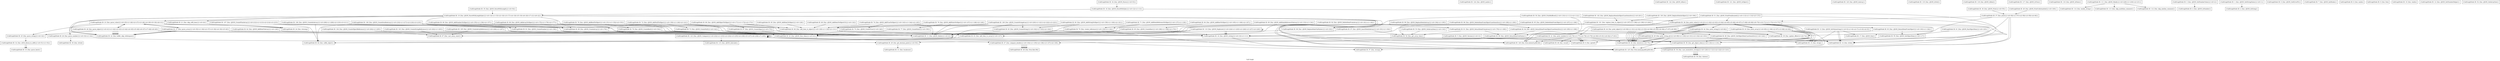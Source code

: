 digraph "Call Graph" {
	label="Call Graph";

	Node0x5561e6f81940 [shape=record,shape=Mrecord,label="{CallGraphNode ID: 126 \{fun: llvm.memset.p0i8.i64\}}"];
	Node0x5561e6f81860 [shape=record,shape=Mrecord,label="{CallGraphNode ID: 125 \{fun: llvm.memcpy.p0i8.p0i8.i64\}}"];
	Node0x5561e6f81780 [shape=record,shape=box,label="{CallGraphNode ID: 124 \{fun: cJSON_malloc\}}"];
	Node0x5561e6f816a0 [shape=record,shape=box,label="{CallGraphNode ID: 123 \{fun: cJSON_Compare\}|{<s0>232|<s1>233|<s2>234|<s3>235|<s4>236|<s5>237|<s6>238|<s7>239}}"];
	Node0x5561e6f816a0:s0 -> Node0x5561e6f80fa0[color=black];
	Node0x5561e6f816a0:s1 -> Node0x5561e6f7c9a0[color=black];
	Node0x5561e6f816a0:s2 -> Node0x5561e6f7d260[color=black];
	Node0x5561e6f816a0:s3 -> Node0x5561e6f816a0[color=black];
	Node0x5561e6f816a0:s4 -> Node0x5561e6f7d180[color=black];
	Node0x5561e6f816a0:s5 -> Node0x5561e6f816a0[color=black];
	Node0x5561e6f816a0:s6 -> Node0x5561e6f7d180[color=black];
	Node0x5561e6f816a0:s7 -> Node0x5561e6f816a0[color=black];
	Node0x5561e6f815c0 [shape=record,shape=box,label="{CallGraphNode ID: 122 \{fun: cJSON_IsRaw\}}"];
	Node0x5561e6f814e0 [shape=record,shape=box,label="{CallGraphNode ID: 121 \{fun: cJSON_IsObject\}}"];
	Node0x5561e6f81400 [shape=record,shape=box,label="{CallGraphNode ID: 120 \{fun: cJSON_IsArray\}}"];
	Node0x5561e6f81320 [shape=record,shape=box,label="{CallGraphNode ID: 119 \{fun: cJSON_IsNull\}}"];
	Node0x5561e6f81240 [shape=record,shape=box,label="{CallGraphNode ID: 118 \{fun: cJSON_IsBool\}}"];
	Node0x5561e6f81160 [shape=record,shape=box,label="{CallGraphNode ID: 117 \{fun: cJSON_IsTrue\}}"];
	Node0x5561e6f81080 [shape=record,shape=box,label="{CallGraphNode ID: 116 \{fun: cJSON_IsFalse\}}"];
	Node0x5561e6f80fa0 [shape=record,shape=box,label="{CallGraphNode ID: 115 \{fun: cJSON_IsInvalid\}}"];
	Node0x5561e6f80ec0 [shape=record,shape=box,label="{CallGraphNode ID: 114 \{fun: minify_string\}}"];
	Node0x5561e6f80de0 [shape=record,shape=box,label="{CallGraphNode ID: 113 \{fun: skip_multiline_comment\}}"];
	Node0x5561e6f80d00 [shape=record,shape=box,label="{CallGraphNode ID: 112 \{fun: skip_oneline_comment\}}"];
	Node0x5561e6f80c20 [shape=record,shape=box,label="{CallGraphNode ID: 111 \{fun: cJSON_Minify\}|{<s0>229|<s1>230|<s2>231}}"];
	Node0x5561e6f80c20:s0 -> Node0x5561e6f80d00[color=black];
	Node0x5561e6f80c20:s1 -> Node0x5561e6f80de0[color=black];
	Node0x5561e6f80c20:s2 -> Node0x5561e6f80ec0[color=black];
	Node0x5561e6f80b40 [shape=record,shape=box,label="{CallGraphNode ID: 110 \{fun: cJSON_Duplicate\}|{<s0>224|<s1>225|<s2>226|<s3>227|<s4>228}}"];
	Node0x5561e6f80b40:s0 -> Node0x5561e6f7b200[color=black];
	Node0x5561e6f80b40:s1 -> Node0x5561e6f7ac20[color=black];
	Node0x5561e6f80b40:s2 -> Node0x5561e6f7ac20[color=black];
	Node0x5561e6f80b40:s3 -> Node0x5561e6f80b40[color=black];
	Node0x5561e6f80b40:s4 -> Node0x5561e6f7a7c0[color=black];
	Node0x5561e6f80a60 [shape=record,shape=box,label="{CallGraphNode ID: 109 \{fun: cJSON_CreateStringArray\}|{<s0>220|<s1>221|<s2>222|<s3>223}}"];
	Node0x5561e6f80a60:s0 -> Node0x5561e6f7f8e0[color=black];
	Node0x5561e6f80a60:s1 -> Node0x5561e6f7f3a0[color=black];
	Node0x5561e6f80a60:s2 -> Node0x5561e6f7a7c0[color=black];
	Node0x5561e6f80a60:s3 -> Node0x5561e6f7d880[color=black];
	Node0x5561e6f80980 [shape=record,shape=box,label="{CallGraphNode ID: 108 \{fun: cJSON_CreateDoubleArray\}|{<s0>216|<s1>217|<s2>218|<s3>219}}"];
	Node0x5561e6f80980:s0 -> Node0x5561e6f7f8e0[color=black];
	Node0x5561e6f80980:s1 -> Node0x5561e6f7f1e0[color=black];
	Node0x5561e6f80980:s2 -> Node0x5561e6f7a7c0[color=black];
	Node0x5561e6f80980:s3 -> Node0x5561e6f7d880[color=black];
	Node0x5561e6f808a0 [shape=record,shape=box,label="{CallGraphNode ID: 107 \{fun: cJSON_CreateFloatArray\}|{<s0>212|<s1>213|<s2>214|<s3>215}}"];
	Node0x5561e6f808a0:s0 -> Node0x5561e6f7f8e0[color=black];
	Node0x5561e6f808a0:s1 -> Node0x5561e6f7f1e0[color=black];
	Node0x5561e6f808a0:s2 -> Node0x5561e6f7a7c0[color=black];
	Node0x5561e6f808a0:s3 -> Node0x5561e6f7d880[color=black];
	Node0x5561e6f807c0 [shape=record,shape=box,label="{CallGraphNode ID: 106 \{fun: cJSON_CreateIntArray\}|{<s0>208|<s1>209|<s2>210|<s3>211}}"];
	Node0x5561e6f807c0:s0 -> Node0x5561e6f7f8e0[color=black];
	Node0x5561e6f807c0:s1 -> Node0x5561e6f7f1e0[color=black];
	Node0x5561e6f807c0:s2 -> Node0x5561e6f7a7c0[color=black];
	Node0x5561e6f807c0:s3 -> Node0x5561e6f7d880[color=black];
	Node0x5561e6f806e0 [shape=record,shape=box,label="{CallGraphNode ID: 105 \{fun: cJSON_CreateArrayReference\}|{<s0>206|<s1>207}}"];
	Node0x5561e6f806e0:s0 -> Node0x5561e6f7b200[color=black];
	Node0x5561e6f806e0:s1 -> Node0x5561e6f7db20[color=black];
	Node0x5561e6f80600 [shape=record,shape=box,label="{CallGraphNode ID: 104 \{fun: cJSON_CreateObjectReference\}|{<s0>204|<s1>205}}"];
	Node0x5561e6f80600:s0 -> Node0x5561e6f7b200[color=black];
	Node0x5561e6f80600:s1 -> Node0x5561e6f7db20[color=black];
	Node0x5561e6f80520 [shape=record,shape=box,label="{CallGraphNode ID: 103 \{fun: cJSON_CreateStringReference\}|{<s0>202|<s1>203}}"];
	Node0x5561e6f80520:s0 -> Node0x5561e6f7b200[color=black];
	Node0x5561e6f80520:s1 -> Node0x5561e6f7db20[color=black];
	Node0x5561e6f80440 [shape=record,shape=box,label="{CallGraphNode ID: 102 \{fun: cJSON_ReplaceItemInObjectCaseSensitive\}|{<s0>201}}"];
	Node0x5561e6f80440:s0 -> Node0x5561e6f80360[color=black];
	Node0x5561e6f80360 [shape=record,shape=box,label="{CallGraphNode ID: 101 \{fun: replace_item_in_object\}|{<s0>197|<s1>198|<s2>199|<s3>200}}"];
	Node0x5561e6f80360:s0 -> Node0x5561e6f7af60[color=black];
	Node0x5561e6f80360:s1 -> Node0x5561e6f7ac20[color=black];
	Node0x5561e6f80360:s2 -> Node0x5561e6f7d180[color=black];
	Node0x5561e6f80360:s3 -> Node0x5561e6f800c0[color=black];
	Node0x5561e6f80280 [shape=record,shape=box,label="{CallGraphNode ID: 100 \{fun: cJSON_ReplaceItemInObject\}|{<s0>196}}"];
	Node0x5561e6f80280:s0 -> Node0x5561e6f80360[color=black];
	Node0x5561e6f801a0 [shape=record,shape=box,label="{CallGraphNode ID: 99 \{fun: cJSON_ReplaceItemInArray\}|{<s0>194|<s1>195}}"];
	Node0x5561e6f801a0:s0 -> Node0x5561e6f7cfc0[color=black];
	Node0x5561e6f801a0:s1 -> Node0x5561e6f800c0[color=black];
	Node0x5561e6f800c0 [shape=record,shape=box,label="{CallGraphNode ID: 98 \{fun: cJSON_ReplaceItemViaPointer\}|{<s0>193}}"];
	Node0x5561e6f800c0:s0 -> Node0x5561e6f7a7c0[color=black];
	Node0x5561e6f7ffe0 [shape=record,shape=box,label="{CallGraphNode ID: 97 \{fun: cJSON_InsertItemInArray\}|{<s0>191|<s1>192}}"];
	Node0x5561e6f7ffe0:s0 -> Node0x5561e6f7cfc0[color=black];
	Node0x5561e6f7ffe0:s1 -> Node0x5561e6f7d7a0[color=black];
	Node0x5561e6f7ff00 [shape=record,shape=box,label="{CallGraphNode ID: 96 \{fun: cJSON_DeleteItemFromObjectCaseSensitive\}|{<s0>189|<s1>190}}"];
	Node0x5561e6f7ff00:s0 -> Node0x5561e6f7fd40[color=black];
	Node0x5561e6f7ff00:s1 -> Node0x5561e6f7a7c0[color=black];
	Node0x5561e6f7fe20 [shape=record,shape=box,label="{CallGraphNode ID: 95 \{fun: cJSON_DeleteItemFromObject\}|{<s0>187|<s1>188}}"];
	Node0x5561e6f7fe20:s0 -> Node0x5561e6f7fc60[color=black];
	Node0x5561e6f7fe20:s1 -> Node0x5561e6f7a7c0[color=black];
	Node0x5561e6f7fd40 [shape=record,shape=box,label="{CallGraphNode ID: 94 \{fun: cJSON_DetachItemFromObjectCaseSensitive\}|{<s0>185|<s1>186}}"];
	Node0x5561e6f7fd40:s0 -> Node0x5561e6f7d500[color=black];
	Node0x5561e6f7fd40:s1 -> Node0x5561e6f7f9c0[color=black];
	Node0x5561e6f7fc60 [shape=record,shape=box,label="{CallGraphNode ID: 93 \{fun: cJSON_DetachItemFromObject\}|{<s0>183|<s1>184}}"];
	Node0x5561e6f7fc60:s0 -> Node0x5561e6f7d0a0[color=black];
	Node0x5561e6f7fc60:s1 -> Node0x5561e6f7f9c0[color=black];
	Node0x5561e6f7fb80 [shape=record,shape=box,label="{CallGraphNode ID: 92 \{fun: cJSON_DeleteItemFromArray\}|{<s0>181|<s1>182}}"];
	Node0x5561e6f7fb80:s0 -> Node0x5561e6f7faa0[color=black];
	Node0x5561e6f7fb80:s1 -> Node0x5561e6f7a7c0[color=black];
	Node0x5561e6f7faa0 [shape=record,shape=box,label="{CallGraphNode ID: 91 \{fun: cJSON_DetachItemFromArray\}|{<s0>179|<s1>180}}"];
	Node0x5561e6f7faa0:s0 -> Node0x5561e6f7cfc0[color=black];
	Node0x5561e6f7faa0:s1 -> Node0x5561e6f7f9c0[color=black];
	Node0x5561e6f7f9c0 [shape=record,shape=box,label="{CallGraphNode ID: 90 \{fun: cJSON_DetachItemViaPointer\}}"];
	Node0x5561e6f7f8e0 [shape=record,shape=box,label="{CallGraphNode ID: 89 \{fun: cJSON_CreateArray\}|{<s0>178}}"];
	Node0x5561e6f7f8e0:s0 -> Node0x5561e6f7b200[color=black];
	Node0x5561e6f7f800 [shape=record,shape=box,label="{CallGraphNode ID: 88 \{fun: cJSON_AddArrayToObject\}|{<s0>175|<s1>176|<s2>177}}"];
	Node0x5561e6f7f800:s0 -> Node0x5561e6f7f8e0[color=black];
	Node0x5561e6f7f800:s1 -> Node0x5561e6f7da40[color=black];
	Node0x5561e6f7f800:s2 -> Node0x5561e6f7a7c0[color=black];
	Node0x5561e6f7f720 [shape=record,shape=box,label="{CallGraphNode ID: 87 \{fun: cJSON_CreateObject\}|{<s0>174}}"];
	Node0x5561e6f7f720:s0 -> Node0x5561e6f7b200[color=black];
	Node0x5561e6f7f640 [shape=record,shape=box,label="{CallGraphNode ID: 86 \{fun: cJSON_AddObjectToObject\}|{<s0>171|<s1>172|<s2>173}}"];
	Node0x5561e6f7f640:s0 -> Node0x5561e6f7f720[color=black];
	Node0x5561e6f7f640:s1 -> Node0x5561e6f7da40[color=black];
	Node0x5561e6f7f640:s2 -> Node0x5561e6f7a7c0[color=black];
	Node0x5561e6f7f560 [shape=record,shape=box,label="{CallGraphNode ID: 85 \{fun: cJSON_CreateRaw\}|{<s0>168|<s1>169|<s2>170}}"];
	Node0x5561e6f7f560:s0 -> Node0x5561e6f7b200[color=black];
	Node0x5561e6f7f560:s1 -> Node0x5561e6f7ac20[color=black];
	Node0x5561e6f7f560:s2 -> Node0x5561e6f7a7c0[color=black];
	Node0x5561e6f7f480 [shape=record,shape=box,label="{CallGraphNode ID: 84 \{fun: cJSON_AddRawToObject\}|{<s0>165|<s1>166|<s2>167}}"];
	Node0x5561e6f7f480:s0 -> Node0x5561e6f7f560[color=black];
	Node0x5561e6f7f480:s1 -> Node0x5561e6f7da40[color=black];
	Node0x5561e6f7f480:s2 -> Node0x5561e6f7a7c0[color=black];
	Node0x5561e6f7f3a0 [shape=record,shape=box,label="{CallGraphNode ID: 83 \{fun: cJSON_CreateString\}|{<s0>162|<s1>163|<s2>164}}"];
	Node0x5561e6f7f3a0:s0 -> Node0x5561e6f7b200[color=black];
	Node0x5561e6f7f3a0:s1 -> Node0x5561e6f7ac20[color=black];
	Node0x5561e6f7f3a0:s2 -> Node0x5561e6f7a7c0[color=black];
	Node0x5561e6f7f2c0 [shape=record,shape=box,label="{CallGraphNode ID: 82 \{fun: cJSON_AddStringToObject\}|{<s0>159|<s1>160|<s2>161}}"];
	Node0x5561e6f7f2c0:s0 -> Node0x5561e6f7f3a0[color=black];
	Node0x5561e6f7f2c0:s1 -> Node0x5561e6f7da40[color=black];
	Node0x5561e6f7f2c0:s2 -> Node0x5561e6f7a7c0[color=black];
	Node0x5561e6f7f1e0 [shape=record,shape=box,label="{CallGraphNode ID: 81 \{fun: cJSON_CreateNumber\}|{<s0>158}}"];
	Node0x5561e6f7f1e0:s0 -> Node0x5561e6f7b200[color=black];
	Node0x5561e6f7f100 [shape=record,shape=box,label="{CallGraphNode ID: 80 \{fun: cJSON_AddNumberToObject\}|{<s0>155|<s1>156|<s2>157}}"];
	Node0x5561e6f7f100:s0 -> Node0x5561e6f7f1e0[color=black];
	Node0x5561e6f7f100:s1 -> Node0x5561e6f7da40[color=black];
	Node0x5561e6f7f100:s2 -> Node0x5561e6f7a7c0[color=black];
	Node0x5561e6f7f020 [shape=record,shape=box,label="{CallGraphNode ID: 79 \{fun: cJSON_CreateBool\}|{<s0>154}}"];
	Node0x5561e6f7f020:s0 -> Node0x5561e6f7b200[color=black];
	Node0x5561e6f7e4c0 [shape=record,shape=box,label="{CallGraphNode ID: 78 \{fun: cJSON_AddBoolToObject\}|{<s0>151|<s1>152|<s2>153}}"];
	Node0x5561e6f7e4c0:s0 -> Node0x5561e6f7f020[color=black];
	Node0x5561e6f7e4c0:s1 -> Node0x5561e6f7da40[color=black];
	Node0x5561e6f7e4c0:s2 -> Node0x5561e6f7a7c0[color=black];
	Node0x5561e6f7bf20 [shape=record,shape=box,label="{CallGraphNode ID: 35 \{fun: cJSON_ParseWithLength\}|{<s0>54}}"];
	Node0x5561e6f7bf20:s0 -> Node0x5561e6f7b120[color=black];
	Node0x5561e6f7be40 [shape=record,shape=box,label="{CallGraphNode ID: 34 \{fun: cJSON_Parse\}|{<s0>53}}"];
	Node0x5561e6f7be40:s0 -> Node0x5561e6f7b040[color=black];
	Node0x5561e6f7bd60 [shape=record,shape=box,label="{CallGraphNode ID: 33 \{fun: parse_hex4\}}"];
	Node0x5561e6f7bc80 [shape=record,shape=box,label="{CallGraphNode ID: 32 \{fun: utf16_literal_to_utf8\}|{<s0>51|<s1>52}}"];
	Node0x5561e6f7bc80:s0 -> Node0x5561e6f7bd60[color=black];
	Node0x5561e6f7bc80:s1 -> Node0x5561e6f7bd60[color=black];
	Node0x5561e6f7bba0 [shape=record,shape=Mrecord,label="{CallGraphNode ID: 31 \{fun: localeconv\}}"];
	Node0x5561e6f7bac0 [shape=record,shape=Mrecord,label="{CallGraphNode ID: 30 \{fun: strtod\}}"];
	Node0x5561e6f7b9e0 [shape=record,shape=box,label="{CallGraphNode ID: 29 \{fun: get_decimal_point\}|{<s0>50}}"];
	Node0x5561e6f7b9e0:s0 -> Node0x5561e6f7bba0[color=black];
	Node0x5561e6f7b900 [shape=record,shape=box,label="{CallGraphNode ID: 28 \{fun: parse_object\}|{<s0>41|<s1>42|<s2>43|<s3>44|<s4>45|<s5>46|<s6>47|<s7>48|<s8>49}}"];
	Node0x5561e6f7b900:s0 -> Node0x5561e6f7b3c0[color=black];
	Node0x5561e6f7b900:s1 -> Node0x5561e6f7b200[color=black];
	Node0x5561e6f7b900:s2 -> Node0x5561e6f7b3c0[color=black];
	Node0x5561e6f7b900:s3 -> Node0x5561e6f7b660[color=black];
	Node0x5561e6f7b900:s4 -> Node0x5561e6f7b3c0[color=black];
	Node0x5561e6f7b900:s5 -> Node0x5561e6f7b3c0[color=black];
	Node0x5561e6f7b900:s6 -> Node0x5561e6f7b4a0[color=black];
	Node0x5561e6f7b900:s7 -> Node0x5561e6f7b3c0[color=black];
	Node0x5561e6f7b900:s8 -> Node0x5561e6f7a7c0[color=black];
	Node0x5561e6f7b820 [shape=record,shape=box,label="{CallGraphNode ID: 27 \{fun: parse_array\}|{<s0>35|<s1>36|<s2>37|<s3>38|<s4>39|<s5>40}}"];
	Node0x5561e6f7b820:s0 -> Node0x5561e6f7b3c0[color=black];
	Node0x5561e6f7b820:s1 -> Node0x5561e6f7b200[color=black];
	Node0x5561e6f7b820:s2 -> Node0x5561e6f7b3c0[color=black];
	Node0x5561e6f7b820:s3 -> Node0x5561e6f7b4a0[color=black];
	Node0x5561e6f7b820:s4 -> Node0x5561e6f7b3c0[color=black];
	Node0x5561e6f7b820:s5 -> Node0x5561e6f7a7c0[color=black];
	Node0x5561e6f7b740 [shape=record,shape=box,label="{CallGraphNode ID: 26 \{fun: parse_number\}|{<s0>33|<s1>34}}"];
	Node0x5561e6f7b740:s0 -> Node0x5561e6f7b9e0[color=black];
	Node0x5561e6f7b740:s1 -> Node0x5561e6f7bac0[color=black];
	Node0x5561e6f7b660 [shape=record,shape=box,label="{CallGraphNode ID: 25 \{fun: parse_string\}|{<s0>32}}"];
	Node0x5561e6f7b660:s0 -> Node0x5561e6f7bc80[color=black];
	Node0x5561e6f7b580 [shape=record,shape=Mrecord,label="{CallGraphNode ID: 24 \{fun: strncmp\}}"];
	Node0x5561e6f7b4a0 [shape=record,shape=box,label="{CallGraphNode ID: 23 \{fun: parse_value\}|{<s0>25|<s1>26|<s2>27|<s3>28|<s4>29|<s5>30|<s6>31}}"];
	Node0x5561e6f7b4a0:s0 -> Node0x5561e6f7b580[color=black];
	Node0x5561e6f7b4a0:s1 -> Node0x5561e6f7b580[color=black];
	Node0x5561e6f7b4a0:s2 -> Node0x5561e6f7b580[color=black];
	Node0x5561e6f7b4a0:s3 -> Node0x5561e6f7b660[color=black];
	Node0x5561e6f7b4a0:s4 -> Node0x5561e6f7b740[color=black];
	Node0x5561e6f7b4a0:s5 -> Node0x5561e6f7b820[color=black];
	Node0x5561e6f7b4a0:s6 -> Node0x5561e6f7b900[color=black];
	Node0x5561e6f7b3c0 [shape=record,shape=box,label="{CallGraphNode ID: 22 \{fun: buffer_skip_whitespace\}}"];
	Node0x5561e6f7b2e0 [shape=record,shape=box,label="{CallGraphNode ID: 21 \{fun: skip_utf8_bom\}|{<s0>24}}"];
	Node0x5561e6f7b2e0:s0 -> Node0x5561e6f7b580[color=black];
	Node0x5561e6f7b200 [shape=record,shape=box,label="{CallGraphNode ID: 20 \{fun: cJSON_New_Item\}|{<s0>23}}"];
	Node0x5561e6f7b200:s0 -> Node0x5561e6f81940[color=black];
	Node0x5561e6f7b120 [shape=record,shape=box,label="{CallGraphNode ID: 19 \{fun: cJSON_ParseWithLengthOpts\}|{<s0>14|<s1>15|<s2>16|<s3>17|<s4>18|<s5>19|<s6>20|<s7>21|<s8>22}}"];
	Node0x5561e6f7b120:s0 -> Node0x5561e6f81940[color=black];
	Node0x5561e6f7b120:s1 -> Node0x5561e6f81860[color=black];
	Node0x5561e6f7b120:s2 -> Node0x5561e6f7b200[color=black];
	Node0x5561e6f7b120:s3 -> Node0x5561e6f7b2e0[color=black];
	Node0x5561e6f7b120:s4 -> Node0x5561e6f7b3c0[color=black];
	Node0x5561e6f7b120:s5 -> Node0x5561e6f7b4a0[color=black];
	Node0x5561e6f7b120:s6 -> Node0x5561e6f7b3c0[color=black];
	Node0x5561e6f7b120:s7 -> Node0x5561e6f7a7c0[color=black];
	Node0x5561e6f7b120:s8 -> Node0x5561e6f81860[color=black];
	Node0x5561e6f7b040 [shape=record,shape=box,label="{CallGraphNode ID: 18 \{fun: cJSON_ParseWithOpts\}|{<s0>12|<s1>13}}"];
	Node0x5561e6f7b040:s0 -> Node0x5561e6f7aa60[color=black];
	Node0x5561e6f7b040:s1 -> Node0x5561e6f7b120[color=black];
	Node0x5561e6f7af60 [shape=record,shape=box,label="{CallGraphNode ID: 17 \{fun: cJSON_free\}}"];
	Node0x5561e6f7ac20 [shape=record,shape=box,label="{CallGraphNode ID: 16 \{fun: cJSON_strdup\}|{<s0>10|<s1>11}}"];
	Node0x5561e6f7ac20:s0 -> Node0x5561e6f7aa60[color=black];
	Node0x5561e6f7ac20:s1 -> Node0x5561e6f81860[color=black];
	Node0x5561e6f7a280 [shape=record,shape=box,label="{CallGraphNode ID: 5 \{fun: cJSON_Version\}|{<s0>3}}"];
	Node0x5561e6f7a280:s0 -> Node0x5561e6f7a360[color=black];
	Node0x5561e6f7a1a0 [shape=record,shape=box,label="{CallGraphNode ID: 4 \{fun: cJSON_IsNumber\}}"];
	Node0x5561e6f7a0c0 [shape=record,shape=box,label="{CallGraphNode ID: 3 \{fun: cJSON_GetNumberValue\}|{<s0>2}}"];
	Node0x5561e6f7a0c0:s0 -> Node0x5561e6f7a1a0[color=black];
	Node0x5561e6f79f60 [shape=record,shape=box,label="{CallGraphNode ID: 2 \{fun: cJSON_IsString\}}"];
	Node0x5561e6aacd90 [shape=record,shape=box,label="{CallGraphNode ID: 0 \{fun: cJSON_GetErrorPtr\}}"];
	Node0x5561e6f79e80 [shape=record,shape=box,label="{CallGraphNode ID: 1 \{fun: cJSON_GetStringValue\}|{<s0>1}}"];
	Node0x5561e6f79e80:s0 -> Node0x5561e6f79f60[color=black];
	Node0x5561e6f7a360 [shape=record,shape=Mrecord,label="{CallGraphNode ID: 6 \{fun: sprintf\}}"];
	Node0x5561e6f7a440 [shape=record,shape=box,label="{CallGraphNode ID: 7 \{fun: cJSON_InitHooks\}}"];
	Node0x5561e6f7a520 [shape=record,shape=Mrecord,label="{CallGraphNode ID: 8 \{fun: malloc\}}"];
	Node0x5561e6f7a600 [shape=record,shape=Mrecord,label="{CallGraphNode ID: 9 \{fun: free\}}"];
	Node0x5561e6f7a6e0 [shape=record,shape=Mrecord,label="{CallGraphNode ID: 10 \{fun: realloc\}}"];
	Node0x5561e6f7a7c0 [shape=record,shape=box,label="{CallGraphNode ID: 11 \{fun: cJSON_Delete\}|{<s0>4}}"];
	Node0x5561e6f7a7c0:s0 -> Node0x5561e6f7a7c0[color=black];
	Node0x5561e6f7a8a0 [shape=record,shape=box,label="{CallGraphNode ID: 12 \{fun: cJSON_SetNumberHelper\}}"];
	Node0x5561e6f7a980 [shape=record,shape=box,label="{CallGraphNode ID: 13 \{fun: cJSON_SetValuestring\}|{<s0>5|<s1>6|<s2>7|<s3>8|<s4>9}}"];
	Node0x5561e6f7a980:s0 -> Node0x5561e6f7aa60[color=black];
	Node0x5561e6f7a980:s1 -> Node0x5561e6f7aa60[color=black];
	Node0x5561e6f7a980:s2 -> Node0x5561e6f7ab40[color=black];
	Node0x5561e6f7a980:s3 -> Node0x5561e6f7ac20[color=black];
	Node0x5561e6f7a980:s4 -> Node0x5561e6f7af60[color=black];
	Node0x5561e6f7aa60 [shape=record,shape=Mrecord,label="{CallGraphNode ID: 14 \{fun: strlen\}}"];
	Node0x5561e6f7ab40 [shape=record,shape=Mrecord,label="{CallGraphNode ID: 15 \{fun: strcpy\}}"];
	Node0x5561e6f7c000 [shape=record,shape=box,label="{CallGraphNode ID: 36 \{fun: cJSON_Print\}|{<s0>55}}"];
	Node0x5561e6f7c000:s0 -> Node0x5561e6f7c0e0[color=black];
	Node0x5561e6f7c0e0 [shape=record,shape=box,label="{CallGraphNode ID: 37 \{fun: print\}|{<s0>56|<s1>57|<s2>58|<s3>59|<s4>60}}"];
	Node0x5561e6f7c0e0:s0 -> Node0x5561e6f81940[color=black];
	Node0x5561e6f7c0e0:s1 -> Node0x5561e6f81860[color=black];
	Node0x5561e6f7c0e0:s2 -> Node0x5561e6f7c1c0[color=black];
	Node0x5561e6f7c0e0:s3 -> Node0x5561e6f7c2a0[color=black];
	Node0x5561e6f7c0e0:s4 -> Node0x5561e6f81860[color=black];
	Node0x5561e6f7c1c0 [shape=record,shape=box,label="{CallGraphNode ID: 38 \{fun: print_value\}|{<s0>61|<s1>62|<s2>63|<s3>64|<s4>65|<s5>66|<s6>67|<s7>68|<s8>69|<s9>70|<s10>71|<s11>72|<s12>73}}"];
	Node0x5561e6f7c1c0:s0 -> Node0x5561e6f7c380[color=black];
	Node0x5561e6f7c1c0:s1 -> Node0x5561e6f7ab40[color=black];
	Node0x5561e6f7c1c0:s2 -> Node0x5561e6f7c380[color=black];
	Node0x5561e6f7c1c0:s3 -> Node0x5561e6f7ab40[color=black];
	Node0x5561e6f7c1c0:s4 -> Node0x5561e6f7c380[color=black];
	Node0x5561e6f7c1c0:s5 -> Node0x5561e6f7ab40[color=black];
	Node0x5561e6f7c1c0:s6 -> Node0x5561e6f7c460[color=black];
	Node0x5561e6f7c1c0:s7 -> Node0x5561e6f7aa60[color=black];
	Node0x5561e6f7c1c0:s8 -> Node0x5561e6f7c380[color=black];
	Node0x5561e6f7c1c0:s9 -> Node0x5561e6f81860[color=black];
	Node0x5561e6f7c1c0:s10 -> Node0x5561e6f7c540[color=black];
	Node0x5561e6f7c1c0:s11 -> Node0x5561e6f7c620[color=black];
	Node0x5561e6f7c1c0:s12 -> Node0x5561e6f7c700[color=black];
	Node0x5561e6f7c2a0 [shape=record,shape=box,label="{CallGraphNode ID: 39 \{fun: update_offset\}|{<s0>74}}"];
	Node0x5561e6f7c2a0:s0 -> Node0x5561e6f7aa60[color=black];
	Node0x5561e6f7c380 [shape=record,shape=box,label="{CallGraphNode ID: 40 \{fun: ensure\}|{<s0>75}}"];
	Node0x5561e6f7c380:s0 -> Node0x5561e6f81860[color=black];
	Node0x5561e6f7c460 [shape=record,shape=box,label="{CallGraphNode ID: 41 \{fun: print_number\}|{<s0>76|<s1>77|<s2>78|<s3>79|<s4>80|<s5>81|<s6>82|<s7>83}}"];
	Node0x5561e6f7c460:s0 -> Node0x5561e6f81940[color=black];
	Node0x5561e6f7c460:s1 -> Node0x5561e6f7b9e0[color=black];
	Node0x5561e6f7c460:s2 -> Node0x5561e6f7a360[color=black];
	Node0x5561e6f7c460:s3 -> Node0x5561e6f7a360[color=black];
	Node0x5561e6f7c460:s4 -> Node0x5561e6f7c8c0[color=black];
	Node0x5561e6f7c460:s5 -> Node0x5561e6f7c9a0[color=black];
	Node0x5561e6f7c460:s6 -> Node0x5561e6f7a360[color=black];
	Node0x5561e6f7c460:s7 -> Node0x5561e6f7c380[color=black];
	Node0x5561e6f7c540 [shape=record,shape=box,label="{CallGraphNode ID: 42 \{fun: print_string\}|{<s0>84}}"];
	Node0x5561e6f7c540:s0 -> Node0x5561e6f7c7e0[color=black];
	Node0x5561e6f7c620 [shape=record,shape=box,label="{CallGraphNode ID: 43 \{fun: print_array\}|{<s0>85|<s1>86|<s2>87|<s3>88|<s4>89}}"];
	Node0x5561e6f7c620:s0 -> Node0x5561e6f7c380[color=black];
	Node0x5561e6f7c620:s1 -> Node0x5561e6f7c1c0[color=black];
	Node0x5561e6f7c620:s2 -> Node0x5561e6f7c2a0[color=black];
	Node0x5561e6f7c620:s3 -> Node0x5561e6f7c380[color=black];
	Node0x5561e6f7c620:s4 -> Node0x5561e6f7c380[color=black];
	Node0x5561e6f7c700 [shape=record,shape=box,label="{CallGraphNode ID: 44 \{fun: print_object\}|{<s0>90|<s1>91|<s2>92|<s3>93|<s4>94|<s5>95|<s6>96|<s7>97|<s8>98}}"];
	Node0x5561e6f7c700:s0 -> Node0x5561e6f7c380[color=black];
	Node0x5561e6f7c700:s1 -> Node0x5561e6f7c380[color=black];
	Node0x5561e6f7c700:s2 -> Node0x5561e6f7c7e0[color=black];
	Node0x5561e6f7c700:s3 -> Node0x5561e6f7c2a0[color=black];
	Node0x5561e6f7c700:s4 -> Node0x5561e6f7c380[color=black];
	Node0x5561e6f7c700:s5 -> Node0x5561e6f7c1c0[color=black];
	Node0x5561e6f7c700:s6 -> Node0x5561e6f7c2a0[color=black];
	Node0x5561e6f7c700:s7 -> Node0x5561e6f7c380[color=black];
	Node0x5561e6f7c700:s8 -> Node0x5561e6f7c380[color=black];
	Node0x5561e6f7c7e0 [shape=record,shape=box,label="{CallGraphNode ID: 45 \{fun: print_string_ptr\}|{<s0>99|<s1>100|<s2>101|<s3>102|<s4>103}}"];
	Node0x5561e6f7c7e0:s0 -> Node0x5561e6f7c380[color=black];
	Node0x5561e6f7c7e0:s1 -> Node0x5561e6f7ab40[color=black];
	Node0x5561e6f7c7e0:s2 -> Node0x5561e6f7c380[color=black];
	Node0x5561e6f7c7e0:s3 -> Node0x5561e6f81860[color=black];
	Node0x5561e6f7c7e0:s4 -> Node0x5561e6f7a360[color=black];
	Node0x5561e6f7c8c0 [shape=record,shape=Mrecord,label="{CallGraphNode ID: 46 \{fun: sscanf\}}"];
	Node0x5561e6f7c9a0 [shape=record,shape=box,label="{CallGraphNode ID: 47 \{fun: compare_double\}|{<s0>104|<s1>105|<s2>106|<s3>107|<s4>108}}"];
	Node0x5561e6f7c9a0:s0 -> Node0x5561e6f7ca80[color=black];
	Node0x5561e6f7c9a0:s1 -> Node0x5561e6f7ca80[color=black];
	Node0x5561e6f7c9a0:s2 -> Node0x5561e6f7ca80[color=black];
	Node0x5561e6f7c9a0:s3 -> Node0x5561e6f7ca80[color=black];
	Node0x5561e6f7c9a0:s4 -> Node0x5561e6f7ca80[color=black];
	Node0x5561e6f7ca80 [shape=record,shape=Mrecord,label="{CallGraphNode ID: 48 \{fun: llvm.fabs.f64\}}"];
	Node0x5561e6f7cb60 [shape=record,shape=box,label="{CallGraphNode ID: 49 \{fun: cJSON_PrintUnformatted\}|{<s0>109}}"];
	Node0x5561e6f7cb60:s0 -> Node0x5561e6f7c0e0[color=black];
	Node0x5561e6f7cc40 [shape=record,shape=box,label="{CallGraphNode ID: 50 \{fun: cJSON_PrintBuffered\}|{<s0>110|<s1>111|<s2>112}}"];
	Node0x5561e6f7cc40:s0 -> Node0x5561e6f81940[color=black];
	Node0x5561e6f7cc40:s1 -> Node0x5561e6f81860[color=black];
	Node0x5561e6f7cc40:s2 -> Node0x5561e6f7c1c0[color=black];
	Node0x5561e6f7cd20 [shape=record,shape=box,label="{CallGraphNode ID: 51 \{fun: cJSON_PrintPreallocated\}|{<s0>113|<s1>114|<s2>115}}"];
	Node0x5561e6f7cd20:s0 -> Node0x5561e6f81940[color=black];
	Node0x5561e6f7cd20:s1 -> Node0x5561e6f81860[color=black];
	Node0x5561e6f7cd20:s2 -> Node0x5561e6f7c1c0[color=black];
	Node0x5561e6f7ce00 [shape=record,shape=box,label="{CallGraphNode ID: 52 \{fun: cJSON_GetArraySize\}}"];
	Node0x5561e6f7cee0 [shape=record,shape=box,label="{CallGraphNode ID: 53 \{fun: cJSON_GetArrayItem\}|{<s0>116}}"];
	Node0x5561e6f7cee0:s0 -> Node0x5561e6f7cfc0[color=black];
	Node0x5561e6f7cfc0 [shape=record,shape=box,label="{CallGraphNode ID: 54 \{fun: get_array_item\}}"];
	Node0x5561e6f7d0a0 [shape=record,shape=box,label="{CallGraphNode ID: 55 \{fun: cJSON_GetObjectItem\}|{<s0>117}}"];
	Node0x5561e6f7d0a0:s0 -> Node0x5561e6f7d180[color=black];
	Node0x5561e6f7d180 [shape=record,shape=box,label="{CallGraphNode ID: 56 \{fun: get_object_item\}|{<s0>118|<s1>119}}"];
	Node0x5561e6f7d180:s0 -> Node0x5561e6f7d260[color=black];
	Node0x5561e6f7d180:s1 -> Node0x5561e6f7d340[color=black];
	Node0x5561e6f7d260 [shape=record,shape=Mrecord,label="{CallGraphNode ID: 57 \{fun: strcmp\}}"];
	Node0x5561e6f7d340 [shape=record,shape=box,label="{CallGraphNode ID: 58 \{fun: case_insensitive_strcmp\}|{<s0>120|<s1>121|<s2>122|<s3>123}}"];
	Node0x5561e6f7d340:s0 -> Node0x5561e6f7d420[color=black];
	Node0x5561e6f7d340:s1 -> Node0x5561e6f7d420[color=black];
	Node0x5561e6f7d340:s2 -> Node0x5561e6f7d420[color=black];
	Node0x5561e6f7d340:s3 -> Node0x5561e6f7d420[color=black];
	Node0x5561e6f7d420 [shape=record,shape=Mrecord,label="{CallGraphNode ID: 59 \{fun: tolower\}}"];
	Node0x5561e6f7d500 [shape=record,shape=box,label="{CallGraphNode ID: 60 \{fun: cJSON_GetObjectItemCaseSensitive\}|{<s0>124}}"];
	Node0x5561e6f7d500:s0 -> Node0x5561e6f7d180[color=black];
	Node0x5561e6f7d5e0 [shape=record,shape=box,label="{CallGraphNode ID: 61 \{fun: cJSON_HasObjectItem\}|{<s0>125}}"];
	Node0x5561e6f7d5e0:s0 -> Node0x5561e6f7d0a0[color=black];
	Node0x5561e6f7d6c0 [shape=record,shape=box,label="{CallGraphNode ID: 62 \{fun: cJSON_AddItemToArray\}|{<s0>126}}"];
	Node0x5561e6f7d6c0:s0 -> Node0x5561e6f7d7a0[color=black];
	Node0x5561e6f7d7a0 [shape=record,shape=box,label="{CallGraphNode ID: 63 \{fun: add_item_to_array\}|{<s0>127}}"];
	Node0x5561e6f7d7a0:s0 -> Node0x5561e6f7d880[color=black];
	Node0x5561e6f7d880 [shape=record,shape=box,label="{CallGraphNode ID: 64 \{fun: suffix_object\}}"];
	Node0x5561e6f7d960 [shape=record,shape=box,label="{CallGraphNode ID: 65 \{fun: cJSON_AddItemToObject\}|{<s0>128}}"];
	Node0x5561e6f7d960:s0 -> Node0x5561e6f7da40[color=black];
	Node0x5561e6f7da40 [shape=record,shape=box,label="{CallGraphNode ID: 66 \{fun: add_item_to_object\}|{<s0>129|<s1>130|<s2>131}}"];
	Node0x5561e6f7da40:s0 -> Node0x5561e6f7db20[color=black];
	Node0x5561e6f7da40:s1 -> Node0x5561e6f7ac20[color=black];
	Node0x5561e6f7da40:s2 -> Node0x5561e6f7d7a0[color=black];
	Node0x5561e6f7db20 [shape=record,shape=box,label="{CallGraphNode ID: 67 \{fun: cast_away_const\}}"];
	Node0x5561e6f7dc00 [shape=record,shape=box,label="{CallGraphNode ID: 68 \{fun: cJSON_AddItemToObjectCS\}|{<s0>132}}"];
	Node0x5561e6f7dc00:s0 -> Node0x5561e6f7da40[color=black];
	Node0x5561e6f7dce0 [shape=record,shape=box,label="{CallGraphNode ID: 69 \{fun: cJSON_AddItemReferenceToArray\}|{<s0>133|<s1>134}}"];
	Node0x5561e6f7dce0:s0 -> Node0x5561e6f7ddc0[color=black];
	Node0x5561e6f7dce0:s1 -> Node0x5561e6f7d7a0[color=black];
	Node0x5561e6f7ddc0 [shape=record,shape=box,label="{CallGraphNode ID: 70 \{fun: create_reference\}|{<s0>135|<s1>136}}"];
	Node0x5561e6f7ddc0:s0 -> Node0x5561e6f7b200[color=black];
	Node0x5561e6f7ddc0:s1 -> Node0x5561e6f81860[color=black];
	Node0x5561e6f7dea0 [shape=record,shape=box,label="{CallGraphNode ID: 71 \{fun: cJSON_AddItemReferenceToObject\}|{<s0>137|<s1>138}}"];
	Node0x5561e6f7dea0:s0 -> Node0x5561e6f7ddc0[color=black];
	Node0x5561e6f7dea0:s1 -> Node0x5561e6f7da40[color=black];
	Node0x5561e6f7df80 [shape=record,shape=box,label="{CallGraphNode ID: 72 \{fun: cJSON_AddNullToObject\}|{<s0>139|<s1>140|<s2>141}}"];
	Node0x5561e6f7df80:s0 -> Node0x5561e6f7e060[color=black];
	Node0x5561e6f7df80:s1 -> Node0x5561e6f7da40[color=black];
	Node0x5561e6f7df80:s2 -> Node0x5561e6f7a7c0[color=black];
	Node0x5561e6f7e060 [shape=record,shape=box,label="{CallGraphNode ID: 73 \{fun: cJSON_CreateNull\}|{<s0>142}}"];
	Node0x5561e6f7e060:s0 -> Node0x5561e6f7b200[color=black];
	Node0x5561e6f7e140 [shape=record,shape=box,label="{CallGraphNode ID: 74 \{fun: cJSON_AddTrueToObject\}|{<s0>143|<s1>144|<s2>145}}"];
	Node0x5561e6f7e140:s0 -> Node0x5561e6f7e220[color=black];
	Node0x5561e6f7e140:s1 -> Node0x5561e6f7da40[color=black];
	Node0x5561e6f7e140:s2 -> Node0x5561e6f7a7c0[color=black];
	Node0x5561e6f7e220 [shape=record,shape=box,label="{CallGraphNode ID: 75 \{fun: cJSON_CreateTrue\}|{<s0>146}}"];
	Node0x5561e6f7e220:s0 -> Node0x5561e6f7b200[color=black];
	Node0x5561e6f7e300 [shape=record,shape=box,label="{CallGraphNode ID: 76 \{fun: cJSON_AddFalseToObject\}|{<s0>147|<s1>148|<s2>149}}"];
	Node0x5561e6f7e300:s0 -> Node0x5561e6f7e3e0[color=black];
	Node0x5561e6f7e300:s1 -> Node0x5561e6f7da40[color=black];
	Node0x5561e6f7e300:s2 -> Node0x5561e6f7a7c0[color=black];
	Node0x5561e6f7e3e0 [shape=record,shape=box,label="{CallGraphNode ID: 77 \{fun: cJSON_CreateFalse\}|{<s0>150}}"];
	Node0x5561e6f7e3e0:s0 -> Node0x5561e6f7b200[color=black];
}
